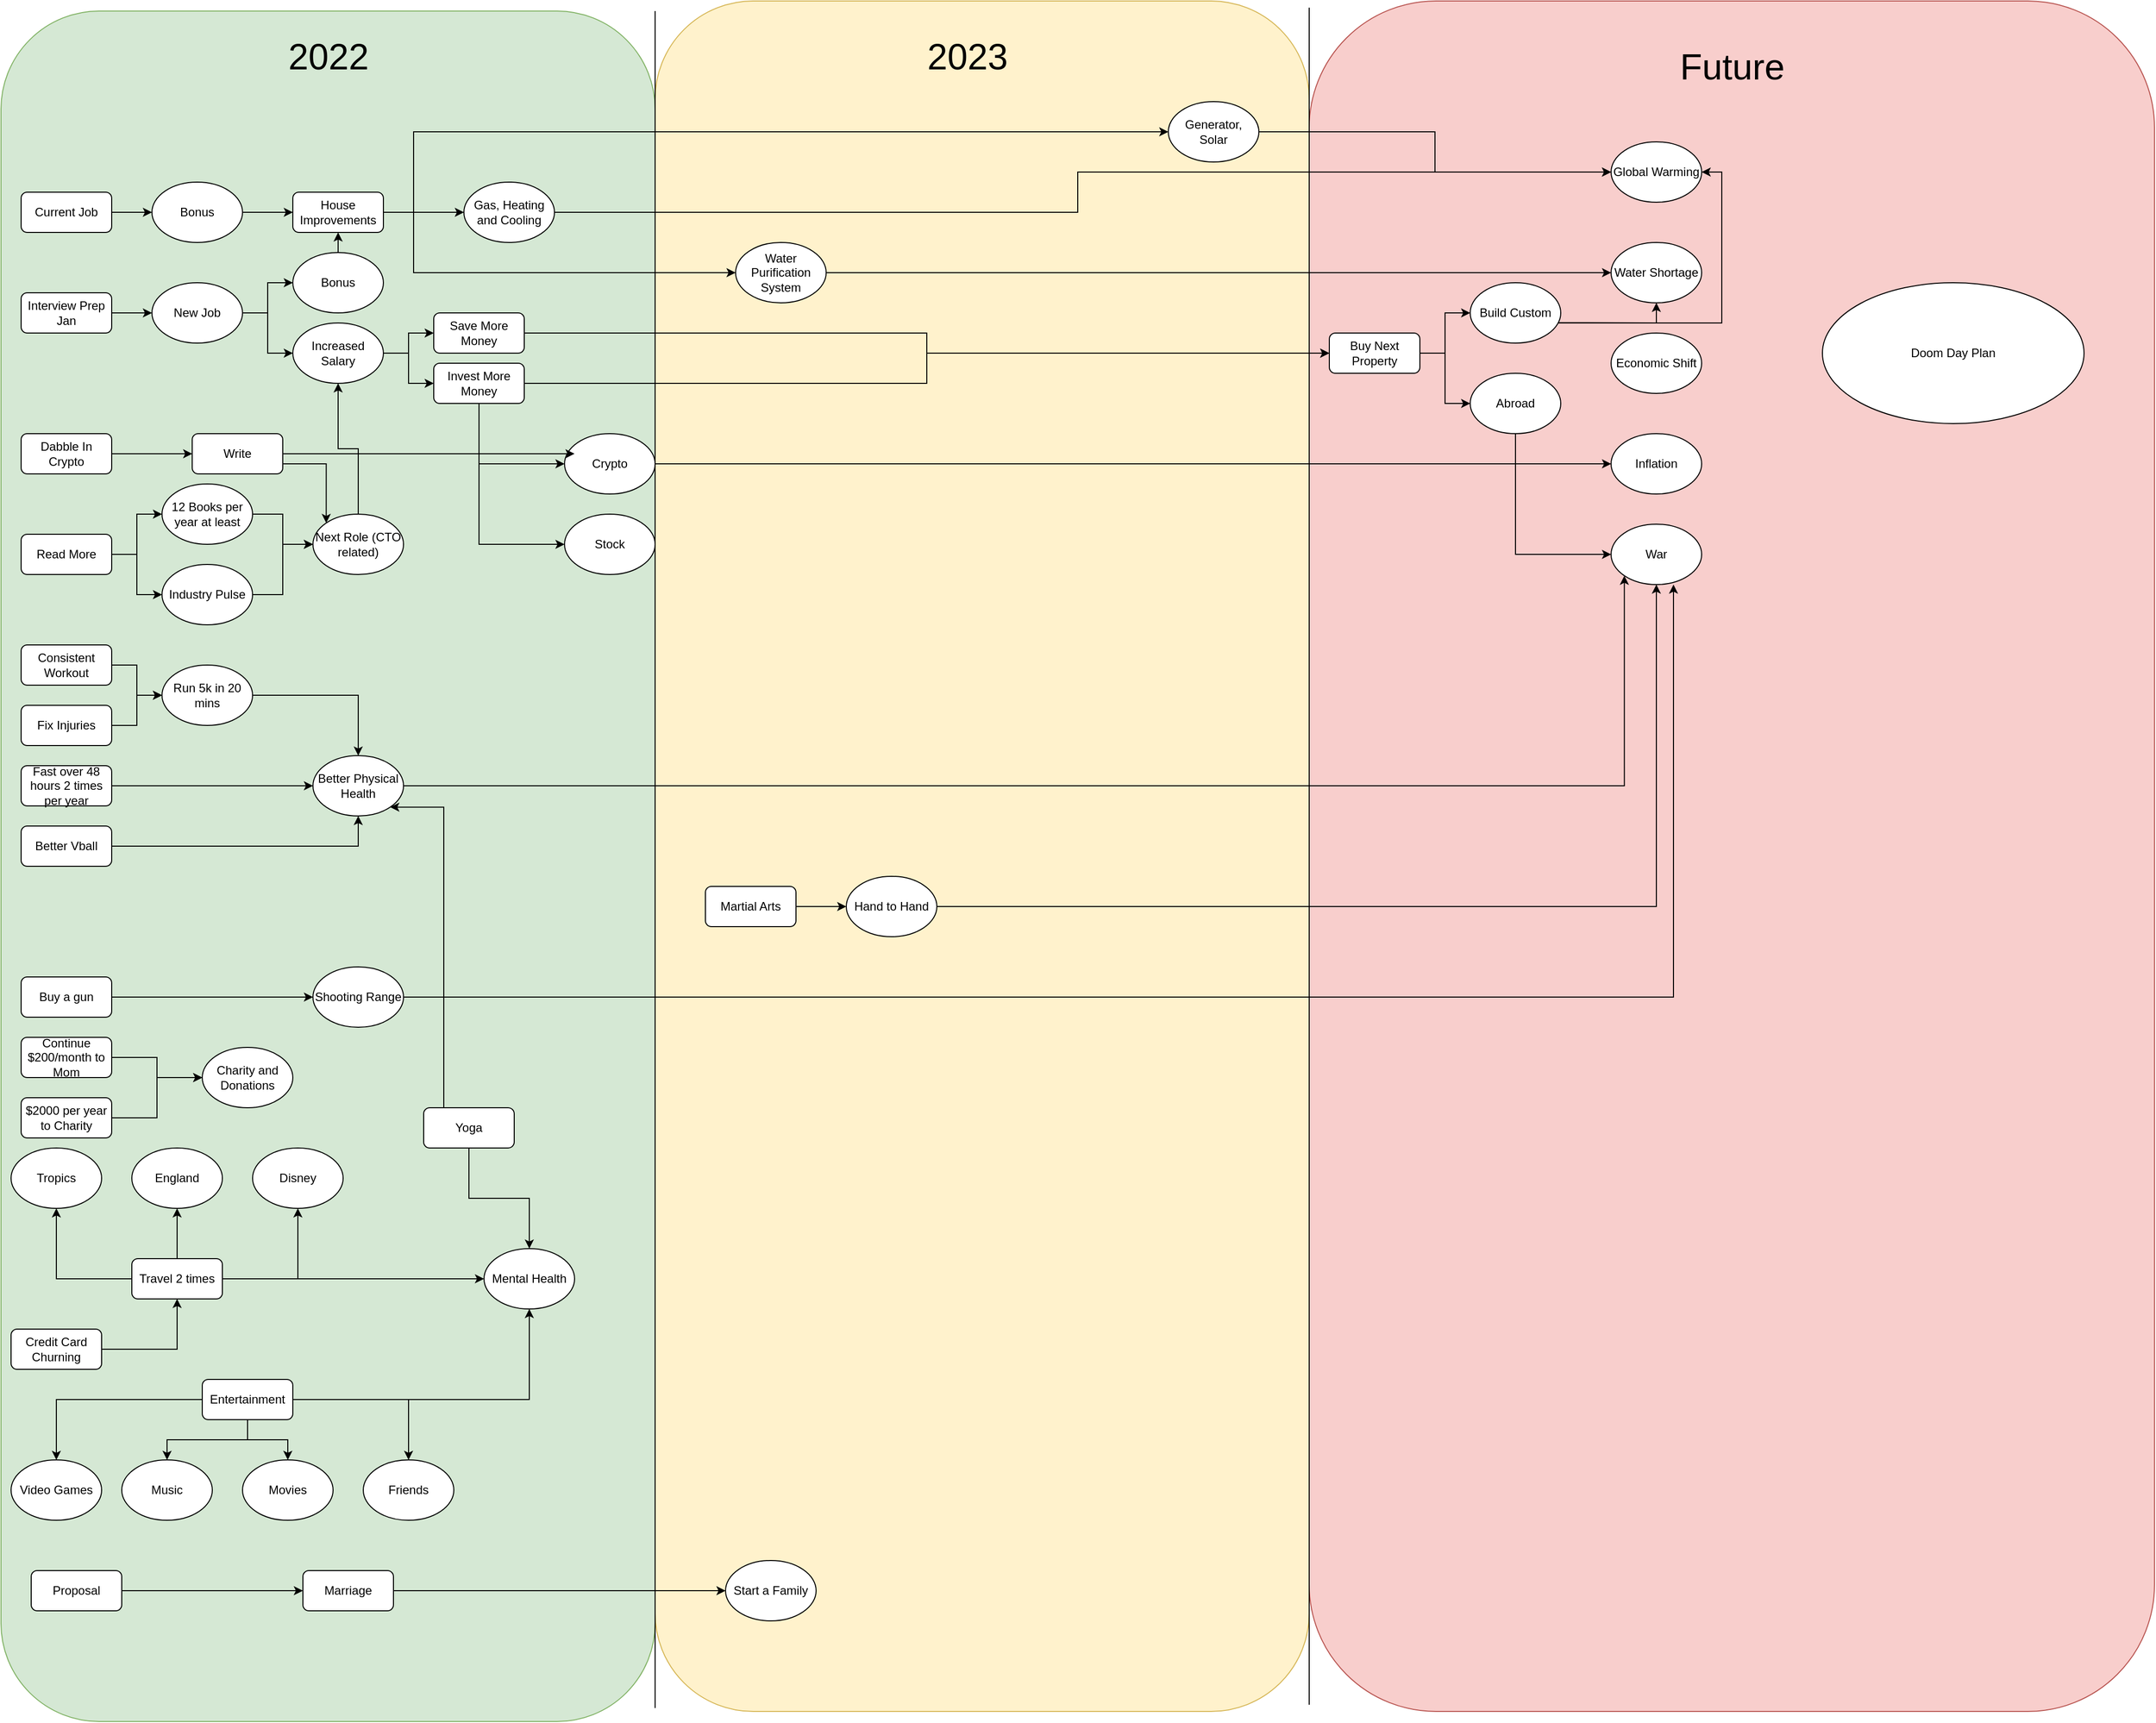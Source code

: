 <mxfile version="16.1.2" type="github">
  <diagram id="29NIJwVER2qVtDaA8X9I" name="Page-1">
    <mxGraphModel dx="1294" dy="1763" grid="1" gridSize="10" guides="1" tooltips="1" connect="1" arrows="1" fold="1" page="1" pageScale="1" pageWidth="850" pageHeight="1100" math="0" shadow="0">
      <root>
        <mxCell id="0" />
        <mxCell id="1" parent="0" />
        <mxCell id="kGxBxlIGUOEUOIpiZbDs-142" value="" style="rounded=1;whiteSpace=wrap;html=1;fontSize=36;fillColor=#f8cecc;strokeColor=#b85450;" vertex="1" parent="1">
          <mxGeometry x="1300" y="-170" width="840" height="1700" as="geometry" />
        </mxCell>
        <mxCell id="kGxBxlIGUOEUOIpiZbDs-140" value="" style="rounded=1;whiteSpace=wrap;html=1;fontSize=36;fillColor=#fff2cc;strokeColor=#d6b656;" vertex="1" parent="1">
          <mxGeometry x="650" y="-170" width="650" height="1700" as="geometry" />
        </mxCell>
        <mxCell id="kGxBxlIGUOEUOIpiZbDs-139" value="" style="rounded=1;whiteSpace=wrap;html=1;fontSize=36;fillColor=#d5e8d4;strokeColor=#82b366;" vertex="1" parent="1">
          <mxGeometry y="-160" width="650" height="1700" as="geometry" />
        </mxCell>
        <mxCell id="kGxBxlIGUOEUOIpiZbDs-7" style="edgeStyle=orthogonalEdgeStyle;rounded=0;orthogonalLoop=1;jettySize=auto;html=1;entryX=0;entryY=0.5;entryDx=0;entryDy=0;" edge="1" parent="1" source="kGxBxlIGUOEUOIpiZbDs-2" target="kGxBxlIGUOEUOIpiZbDs-3">
          <mxGeometry relative="1" as="geometry" />
        </mxCell>
        <mxCell id="kGxBxlIGUOEUOIpiZbDs-2" value="Current Job" style="rounded=1;whiteSpace=wrap;html=1;" vertex="1" parent="1">
          <mxGeometry x="20" y="20" width="90" height="40" as="geometry" />
        </mxCell>
        <mxCell id="kGxBxlIGUOEUOIpiZbDs-13" style="edgeStyle=orthogonalEdgeStyle;rounded=0;orthogonalLoop=1;jettySize=auto;html=1;entryX=0;entryY=0.5;entryDx=0;entryDy=0;" edge="1" parent="1" source="kGxBxlIGUOEUOIpiZbDs-3" target="kGxBxlIGUOEUOIpiZbDs-12">
          <mxGeometry relative="1" as="geometry" />
        </mxCell>
        <mxCell id="kGxBxlIGUOEUOIpiZbDs-3" value="Bonus" style="ellipse;whiteSpace=wrap;html=1;" vertex="1" parent="1">
          <mxGeometry x="150" y="10" width="90" height="60" as="geometry" />
        </mxCell>
        <mxCell id="kGxBxlIGUOEUOIpiZbDs-6" style="edgeStyle=orthogonalEdgeStyle;rounded=0;orthogonalLoop=1;jettySize=auto;html=1;entryX=0;entryY=0.5;entryDx=0;entryDy=0;" edge="1" parent="1" source="kGxBxlIGUOEUOIpiZbDs-4" target="kGxBxlIGUOEUOIpiZbDs-5">
          <mxGeometry relative="1" as="geometry" />
        </mxCell>
        <mxCell id="kGxBxlIGUOEUOIpiZbDs-4" value="Interview Prep Jan" style="rounded=1;whiteSpace=wrap;html=1;" vertex="1" parent="1">
          <mxGeometry x="20" y="120" width="90" height="40" as="geometry" />
        </mxCell>
        <mxCell id="kGxBxlIGUOEUOIpiZbDs-10" style="edgeStyle=orthogonalEdgeStyle;rounded=0;orthogonalLoop=1;jettySize=auto;html=1;" edge="1" parent="1" source="kGxBxlIGUOEUOIpiZbDs-5" target="kGxBxlIGUOEUOIpiZbDs-8">
          <mxGeometry relative="1" as="geometry" />
        </mxCell>
        <mxCell id="kGxBxlIGUOEUOIpiZbDs-11" style="edgeStyle=orthogonalEdgeStyle;rounded=0;orthogonalLoop=1;jettySize=auto;html=1;" edge="1" parent="1" source="kGxBxlIGUOEUOIpiZbDs-5" target="kGxBxlIGUOEUOIpiZbDs-9">
          <mxGeometry relative="1" as="geometry" />
        </mxCell>
        <mxCell id="kGxBxlIGUOEUOIpiZbDs-5" value="New Job" style="ellipse;whiteSpace=wrap;html=1;" vertex="1" parent="1">
          <mxGeometry x="150" y="110" width="90" height="60" as="geometry" />
        </mxCell>
        <mxCell id="kGxBxlIGUOEUOIpiZbDs-8" value="Bonus" style="ellipse;whiteSpace=wrap;html=1;" vertex="1" parent="1">
          <mxGeometry x="290" y="80" width="90" height="60" as="geometry" />
        </mxCell>
        <mxCell id="kGxBxlIGUOEUOIpiZbDs-30" style="edgeStyle=orthogonalEdgeStyle;rounded=0;orthogonalLoop=1;jettySize=auto;html=1;entryX=0;entryY=0.5;entryDx=0;entryDy=0;" edge="1" parent="1" source="kGxBxlIGUOEUOIpiZbDs-9" target="kGxBxlIGUOEUOIpiZbDs-22">
          <mxGeometry relative="1" as="geometry" />
        </mxCell>
        <mxCell id="kGxBxlIGUOEUOIpiZbDs-31" style="edgeStyle=orthogonalEdgeStyle;rounded=0;orthogonalLoop=1;jettySize=auto;html=1;entryX=0;entryY=0.5;entryDx=0;entryDy=0;" edge="1" parent="1" source="kGxBxlIGUOEUOIpiZbDs-9" target="kGxBxlIGUOEUOIpiZbDs-23">
          <mxGeometry relative="1" as="geometry" />
        </mxCell>
        <mxCell id="kGxBxlIGUOEUOIpiZbDs-9" value="Increased Salary" style="ellipse;whiteSpace=wrap;html=1;" vertex="1" parent="1">
          <mxGeometry x="290" y="150" width="90" height="60" as="geometry" />
        </mxCell>
        <mxCell id="kGxBxlIGUOEUOIpiZbDs-17" style="edgeStyle=orthogonalEdgeStyle;rounded=0;orthogonalLoop=1;jettySize=auto;html=1;entryX=0;entryY=0.5;entryDx=0;entryDy=0;" edge="1" parent="1" source="kGxBxlIGUOEUOIpiZbDs-12" target="kGxBxlIGUOEUOIpiZbDs-14">
          <mxGeometry relative="1" as="geometry" />
        </mxCell>
        <mxCell id="kGxBxlIGUOEUOIpiZbDs-136" style="edgeStyle=orthogonalEdgeStyle;rounded=0;orthogonalLoop=1;jettySize=auto;html=1;entryX=0;entryY=0.5;entryDx=0;entryDy=0;" edge="1" parent="1" source="kGxBxlIGUOEUOIpiZbDs-12" target="kGxBxlIGUOEUOIpiZbDs-15">
          <mxGeometry relative="1" as="geometry">
            <Array as="points">
              <mxPoint x="410" y="40" />
              <mxPoint x="410" y="-40" />
            </Array>
          </mxGeometry>
        </mxCell>
        <mxCell id="kGxBxlIGUOEUOIpiZbDs-146" style="edgeStyle=orthogonalEdgeStyle;rounded=0;orthogonalLoop=1;jettySize=auto;html=1;entryX=0;entryY=0.5;entryDx=0;entryDy=0;fontSize=36;" edge="1" parent="1" source="kGxBxlIGUOEUOIpiZbDs-12" target="kGxBxlIGUOEUOIpiZbDs-49">
          <mxGeometry relative="1" as="geometry">
            <Array as="points">
              <mxPoint x="410" y="40" />
              <mxPoint x="410" y="100" />
            </Array>
          </mxGeometry>
        </mxCell>
        <mxCell id="kGxBxlIGUOEUOIpiZbDs-12" value="House Improvements" style="rounded=1;whiteSpace=wrap;html=1;" vertex="1" parent="1">
          <mxGeometry x="290" y="20" width="90" height="40" as="geometry" />
        </mxCell>
        <mxCell id="kGxBxlIGUOEUOIpiZbDs-52" style="edgeStyle=orthogonalEdgeStyle;rounded=0;orthogonalLoop=1;jettySize=auto;html=1;entryX=0;entryY=0.5;entryDx=0;entryDy=0;" edge="1" parent="1" source="kGxBxlIGUOEUOIpiZbDs-14" target="kGxBxlIGUOEUOIpiZbDs-35">
          <mxGeometry relative="1" as="geometry">
            <Array as="points">
              <mxPoint x="1070" y="40" />
              <mxPoint x="1070" />
            </Array>
          </mxGeometry>
        </mxCell>
        <mxCell id="kGxBxlIGUOEUOIpiZbDs-14" value="Gas, Heating and Cooling" style="ellipse;whiteSpace=wrap;html=1;" vertex="1" parent="1">
          <mxGeometry x="460" y="10" width="90" height="60" as="geometry" />
        </mxCell>
        <mxCell id="kGxBxlIGUOEUOIpiZbDs-145" style="edgeStyle=orthogonalEdgeStyle;rounded=0;orthogonalLoop=1;jettySize=auto;html=1;entryX=0;entryY=0.5;entryDx=0;entryDy=0;fontSize=36;" edge="1" parent="1" source="kGxBxlIGUOEUOIpiZbDs-15" target="kGxBxlIGUOEUOIpiZbDs-35">
          <mxGeometry relative="1" as="geometry" />
        </mxCell>
        <mxCell id="kGxBxlIGUOEUOIpiZbDs-15" value="Generator, Solar" style="ellipse;whiteSpace=wrap;html=1;" vertex="1" parent="1">
          <mxGeometry x="1160" y="-70" width="90" height="60" as="geometry" />
        </mxCell>
        <mxCell id="kGxBxlIGUOEUOIpiZbDs-18" value="Doom Day Plan" style="ellipse;whiteSpace=wrap;html=1;" vertex="1" parent="1">
          <mxGeometry x="1810" y="110" width="260" height="140" as="geometry" />
        </mxCell>
        <mxCell id="kGxBxlIGUOEUOIpiZbDs-33" style="edgeStyle=orthogonalEdgeStyle;rounded=0;orthogonalLoop=1;jettySize=auto;html=1;entryX=0;entryY=0.5;entryDx=0;entryDy=0;" edge="1" parent="1" source="kGxBxlIGUOEUOIpiZbDs-22" target="kGxBxlIGUOEUOIpiZbDs-25">
          <mxGeometry relative="1" as="geometry" />
        </mxCell>
        <mxCell id="kGxBxlIGUOEUOIpiZbDs-22" value="Save More Money" style="rounded=1;whiteSpace=wrap;html=1;" vertex="1" parent="1">
          <mxGeometry x="430" y="140" width="90" height="40" as="geometry" />
        </mxCell>
        <mxCell id="kGxBxlIGUOEUOIpiZbDs-34" style="edgeStyle=orthogonalEdgeStyle;rounded=0;orthogonalLoop=1;jettySize=auto;html=1;entryX=0;entryY=0.5;entryDx=0;entryDy=0;" edge="1" parent="1" source="kGxBxlIGUOEUOIpiZbDs-23" target="kGxBxlIGUOEUOIpiZbDs-25">
          <mxGeometry relative="1" as="geometry" />
        </mxCell>
        <mxCell id="kGxBxlIGUOEUOIpiZbDs-41" style="edgeStyle=orthogonalEdgeStyle;rounded=0;orthogonalLoop=1;jettySize=auto;html=1;entryX=0;entryY=0.5;entryDx=0;entryDy=0;exitX=0.5;exitY=1;exitDx=0;exitDy=0;" edge="1" parent="1" source="kGxBxlIGUOEUOIpiZbDs-23" target="kGxBxlIGUOEUOIpiZbDs-40">
          <mxGeometry relative="1" as="geometry" />
        </mxCell>
        <mxCell id="kGxBxlIGUOEUOIpiZbDs-43" style="edgeStyle=orthogonalEdgeStyle;rounded=0;orthogonalLoop=1;jettySize=auto;html=1;entryX=0;entryY=0.5;entryDx=0;entryDy=0;exitX=0.5;exitY=1;exitDx=0;exitDy=0;" edge="1" parent="1" source="kGxBxlIGUOEUOIpiZbDs-23" target="kGxBxlIGUOEUOIpiZbDs-42">
          <mxGeometry relative="1" as="geometry" />
        </mxCell>
        <mxCell id="kGxBxlIGUOEUOIpiZbDs-23" value="Invest More Money" style="rounded=1;whiteSpace=wrap;html=1;" vertex="1" parent="1">
          <mxGeometry x="430" y="190" width="90" height="40" as="geometry" />
        </mxCell>
        <mxCell id="kGxBxlIGUOEUOIpiZbDs-24" value="" style="endArrow=classic;html=1;rounded=0;exitX=0.5;exitY=0;exitDx=0;exitDy=0;entryX=0.5;entryY=1;entryDx=0;entryDy=0;" edge="1" parent="1" source="kGxBxlIGUOEUOIpiZbDs-8" target="kGxBxlIGUOEUOIpiZbDs-12">
          <mxGeometry width="50" height="50" relative="1" as="geometry">
            <mxPoint x="530" y="230" as="sourcePoint" />
            <mxPoint x="580" y="180" as="targetPoint" />
          </mxGeometry>
        </mxCell>
        <mxCell id="kGxBxlIGUOEUOIpiZbDs-28" style="edgeStyle=orthogonalEdgeStyle;rounded=0;orthogonalLoop=1;jettySize=auto;html=1;entryX=0;entryY=0.5;entryDx=0;entryDy=0;" edge="1" parent="1" source="kGxBxlIGUOEUOIpiZbDs-25" target="kGxBxlIGUOEUOIpiZbDs-27">
          <mxGeometry relative="1" as="geometry" />
        </mxCell>
        <mxCell id="kGxBxlIGUOEUOIpiZbDs-32" style="edgeStyle=orthogonalEdgeStyle;rounded=0;orthogonalLoop=1;jettySize=auto;html=1;entryX=0;entryY=0.5;entryDx=0;entryDy=0;" edge="1" parent="1" source="kGxBxlIGUOEUOIpiZbDs-25" target="kGxBxlIGUOEUOIpiZbDs-26">
          <mxGeometry relative="1" as="geometry" />
        </mxCell>
        <mxCell id="kGxBxlIGUOEUOIpiZbDs-25" value="Buy Next Property" style="rounded=1;whiteSpace=wrap;html=1;" vertex="1" parent="1">
          <mxGeometry x="1320" y="160" width="90" height="40" as="geometry" />
        </mxCell>
        <mxCell id="kGxBxlIGUOEUOIpiZbDs-147" style="edgeStyle=orthogonalEdgeStyle;rounded=0;orthogonalLoop=1;jettySize=auto;html=1;entryX=0.5;entryY=1;entryDx=0;entryDy=0;fontSize=36;exitX=0.982;exitY=0.662;exitDx=0;exitDy=0;exitPerimeter=0;" edge="1" parent="1" source="kGxBxlIGUOEUOIpiZbDs-26" target="kGxBxlIGUOEUOIpiZbDs-36">
          <mxGeometry relative="1" as="geometry" />
        </mxCell>
        <mxCell id="kGxBxlIGUOEUOIpiZbDs-148" style="edgeStyle=orthogonalEdgeStyle;rounded=0;orthogonalLoop=1;jettySize=auto;html=1;entryX=1;entryY=0.5;entryDx=0;entryDy=0;fontSize=36;" edge="1" parent="1" source="kGxBxlIGUOEUOIpiZbDs-26" target="kGxBxlIGUOEUOIpiZbDs-35">
          <mxGeometry relative="1" as="geometry">
            <Array as="points">
              <mxPoint x="1710" y="150" />
              <mxPoint x="1710" />
            </Array>
          </mxGeometry>
        </mxCell>
        <mxCell id="kGxBxlIGUOEUOIpiZbDs-26" value="Build Custom" style="ellipse;whiteSpace=wrap;html=1;" vertex="1" parent="1">
          <mxGeometry x="1460" y="110" width="90" height="60" as="geometry" />
        </mxCell>
        <mxCell id="kGxBxlIGUOEUOIpiZbDs-53" style="edgeStyle=orthogonalEdgeStyle;rounded=0;orthogonalLoop=1;jettySize=auto;html=1;entryX=0;entryY=0.5;entryDx=0;entryDy=0;exitX=0.5;exitY=1;exitDx=0;exitDy=0;" edge="1" parent="1" source="kGxBxlIGUOEUOIpiZbDs-27" target="kGxBxlIGUOEUOIpiZbDs-37">
          <mxGeometry relative="1" as="geometry" />
        </mxCell>
        <mxCell id="kGxBxlIGUOEUOIpiZbDs-27" value="Abroad" style="ellipse;whiteSpace=wrap;html=1;" vertex="1" parent="1">
          <mxGeometry x="1460" y="200" width="90" height="60" as="geometry" />
        </mxCell>
        <mxCell id="kGxBxlIGUOEUOIpiZbDs-35" value="Global Warming" style="ellipse;whiteSpace=wrap;html=1;" vertex="1" parent="1">
          <mxGeometry x="1600" y="-30" width="90" height="60" as="geometry" />
        </mxCell>
        <mxCell id="kGxBxlIGUOEUOIpiZbDs-36" value="Water Shortage" style="ellipse;whiteSpace=wrap;html=1;" vertex="1" parent="1">
          <mxGeometry x="1600" y="70" width="90" height="60" as="geometry" />
        </mxCell>
        <mxCell id="kGxBxlIGUOEUOIpiZbDs-37" value="War" style="ellipse;whiteSpace=wrap;html=1;" vertex="1" parent="1">
          <mxGeometry x="1600" y="350" width="90" height="60" as="geometry" />
        </mxCell>
        <mxCell id="kGxBxlIGUOEUOIpiZbDs-38" value="Inflation" style="ellipse;whiteSpace=wrap;html=1;" vertex="1" parent="1">
          <mxGeometry x="1600" y="260" width="90" height="60" as="geometry" />
        </mxCell>
        <mxCell id="kGxBxlIGUOEUOIpiZbDs-46" style="edgeStyle=orthogonalEdgeStyle;rounded=0;orthogonalLoop=1;jettySize=auto;html=1;" edge="1" parent="1" source="kGxBxlIGUOEUOIpiZbDs-40" target="kGxBxlIGUOEUOIpiZbDs-38">
          <mxGeometry relative="1" as="geometry" />
        </mxCell>
        <mxCell id="kGxBxlIGUOEUOIpiZbDs-40" value="Crypto" style="ellipse;whiteSpace=wrap;html=1;" vertex="1" parent="1">
          <mxGeometry x="560" y="260" width="90" height="60" as="geometry" />
        </mxCell>
        <mxCell id="kGxBxlIGUOEUOIpiZbDs-42" value="Stock" style="ellipse;whiteSpace=wrap;html=1;" vertex="1" parent="1">
          <mxGeometry x="560" y="340" width="90" height="60" as="geometry" />
        </mxCell>
        <mxCell id="kGxBxlIGUOEUOIpiZbDs-44" value="Economic Shift" style="ellipse;whiteSpace=wrap;html=1;" vertex="1" parent="1">
          <mxGeometry x="1600" y="160" width="90" height="60" as="geometry" />
        </mxCell>
        <mxCell id="kGxBxlIGUOEUOIpiZbDs-51" style="edgeStyle=orthogonalEdgeStyle;rounded=0;orthogonalLoop=1;jettySize=auto;html=1;" edge="1" parent="1" source="kGxBxlIGUOEUOIpiZbDs-49" target="kGxBxlIGUOEUOIpiZbDs-36">
          <mxGeometry relative="1" as="geometry" />
        </mxCell>
        <mxCell id="kGxBxlIGUOEUOIpiZbDs-49" value="Water Purification System" style="ellipse;whiteSpace=wrap;html=1;" vertex="1" parent="1">
          <mxGeometry x="730" y="70" width="90" height="60" as="geometry" />
        </mxCell>
        <mxCell id="kGxBxlIGUOEUOIpiZbDs-65" style="edgeStyle=orthogonalEdgeStyle;rounded=0;orthogonalLoop=1;jettySize=auto;html=1;" edge="1" parent="1" source="kGxBxlIGUOEUOIpiZbDs-59" target="kGxBxlIGUOEUOIpiZbDs-61">
          <mxGeometry relative="1" as="geometry" />
        </mxCell>
        <mxCell id="kGxBxlIGUOEUOIpiZbDs-59" value="Dabble In Crypto" style="rounded=1;whiteSpace=wrap;html=1;" vertex="1" parent="1">
          <mxGeometry x="20" y="260" width="90" height="40" as="geometry" />
        </mxCell>
        <mxCell id="kGxBxlIGUOEUOIpiZbDs-71" style="edgeStyle=orthogonalEdgeStyle;rounded=0;orthogonalLoop=1;jettySize=auto;html=1;entryX=0;entryY=0.5;entryDx=0;entryDy=0;" edge="1" parent="1" source="kGxBxlIGUOEUOIpiZbDs-60" target="kGxBxlIGUOEUOIpiZbDs-69">
          <mxGeometry relative="1" as="geometry" />
        </mxCell>
        <mxCell id="kGxBxlIGUOEUOIpiZbDs-72" style="edgeStyle=orthogonalEdgeStyle;rounded=0;orthogonalLoop=1;jettySize=auto;html=1;entryX=0;entryY=0.5;entryDx=0;entryDy=0;" edge="1" parent="1" source="kGxBxlIGUOEUOIpiZbDs-60" target="kGxBxlIGUOEUOIpiZbDs-70">
          <mxGeometry relative="1" as="geometry" />
        </mxCell>
        <mxCell id="kGxBxlIGUOEUOIpiZbDs-60" value="Read More" style="rounded=1;whiteSpace=wrap;html=1;" vertex="1" parent="1">
          <mxGeometry x="20" y="360" width="90" height="40" as="geometry" />
        </mxCell>
        <mxCell id="kGxBxlIGUOEUOIpiZbDs-67" style="edgeStyle=orthogonalEdgeStyle;rounded=0;orthogonalLoop=1;jettySize=auto;html=1;entryX=0.111;entryY=0.333;entryDx=0;entryDy=0;entryPerimeter=0;" edge="1" parent="1" source="kGxBxlIGUOEUOIpiZbDs-61" target="kGxBxlIGUOEUOIpiZbDs-40">
          <mxGeometry relative="1" as="geometry" />
        </mxCell>
        <mxCell id="kGxBxlIGUOEUOIpiZbDs-75" style="edgeStyle=orthogonalEdgeStyle;rounded=0;orthogonalLoop=1;jettySize=auto;html=1;entryX=0;entryY=0;entryDx=0;entryDy=0;exitX=1;exitY=0.75;exitDx=0;exitDy=0;" edge="1" parent="1" source="kGxBxlIGUOEUOIpiZbDs-61" target="kGxBxlIGUOEUOIpiZbDs-63">
          <mxGeometry relative="1" as="geometry" />
        </mxCell>
        <mxCell id="kGxBxlIGUOEUOIpiZbDs-61" value="Write" style="rounded=1;whiteSpace=wrap;html=1;" vertex="1" parent="1">
          <mxGeometry x="190" y="260" width="90" height="40" as="geometry" />
        </mxCell>
        <mxCell id="kGxBxlIGUOEUOIpiZbDs-64" style="edgeStyle=orthogonalEdgeStyle;rounded=0;orthogonalLoop=1;jettySize=auto;html=1;entryX=0.5;entryY=1;entryDx=0;entryDy=0;" edge="1" parent="1" source="kGxBxlIGUOEUOIpiZbDs-63" target="kGxBxlIGUOEUOIpiZbDs-9">
          <mxGeometry relative="1" as="geometry" />
        </mxCell>
        <mxCell id="kGxBxlIGUOEUOIpiZbDs-63" value="Next Role (CTO related)" style="ellipse;whiteSpace=wrap;html=1;" vertex="1" parent="1">
          <mxGeometry x="310" y="340" width="90" height="60" as="geometry" />
        </mxCell>
        <mxCell id="kGxBxlIGUOEUOIpiZbDs-73" style="edgeStyle=orthogonalEdgeStyle;rounded=0;orthogonalLoop=1;jettySize=auto;html=1;" edge="1" parent="1" source="kGxBxlIGUOEUOIpiZbDs-69" target="kGxBxlIGUOEUOIpiZbDs-63">
          <mxGeometry relative="1" as="geometry" />
        </mxCell>
        <mxCell id="kGxBxlIGUOEUOIpiZbDs-69" value="12 Books per year at least" style="ellipse;whiteSpace=wrap;html=1;" vertex="1" parent="1">
          <mxGeometry x="160" y="310" width="90" height="60" as="geometry" />
        </mxCell>
        <mxCell id="kGxBxlIGUOEUOIpiZbDs-74" style="edgeStyle=orthogonalEdgeStyle;rounded=0;orthogonalLoop=1;jettySize=auto;html=1;entryX=0;entryY=0.5;entryDx=0;entryDy=0;" edge="1" parent="1" source="kGxBxlIGUOEUOIpiZbDs-70" target="kGxBxlIGUOEUOIpiZbDs-63">
          <mxGeometry relative="1" as="geometry" />
        </mxCell>
        <mxCell id="kGxBxlIGUOEUOIpiZbDs-70" value="Industry Pulse" style="ellipse;whiteSpace=wrap;html=1;" vertex="1" parent="1">
          <mxGeometry x="160" y="390" width="90" height="60" as="geometry" />
        </mxCell>
        <mxCell id="kGxBxlIGUOEUOIpiZbDs-81" style="edgeStyle=orthogonalEdgeStyle;rounded=0;orthogonalLoop=1;jettySize=auto;html=1;entryX=0;entryY=0.5;entryDx=0;entryDy=0;" edge="1" parent="1" source="kGxBxlIGUOEUOIpiZbDs-76" target="kGxBxlIGUOEUOIpiZbDs-80">
          <mxGeometry relative="1" as="geometry" />
        </mxCell>
        <mxCell id="kGxBxlIGUOEUOIpiZbDs-76" value="Consistent Workout" style="rounded=1;whiteSpace=wrap;html=1;" vertex="1" parent="1">
          <mxGeometry x="20" y="470" width="90" height="40" as="geometry" />
        </mxCell>
        <mxCell id="kGxBxlIGUOEUOIpiZbDs-82" style="edgeStyle=orthogonalEdgeStyle;rounded=0;orthogonalLoop=1;jettySize=auto;html=1;entryX=0;entryY=0.5;entryDx=0;entryDy=0;" edge="1" parent="1" source="kGxBxlIGUOEUOIpiZbDs-77" target="kGxBxlIGUOEUOIpiZbDs-80">
          <mxGeometry relative="1" as="geometry" />
        </mxCell>
        <mxCell id="kGxBxlIGUOEUOIpiZbDs-77" value="Fix Injuries" style="rounded=1;whiteSpace=wrap;html=1;" vertex="1" parent="1">
          <mxGeometry x="20" y="530" width="90" height="40" as="geometry" />
        </mxCell>
        <mxCell id="kGxBxlIGUOEUOIpiZbDs-85" style="edgeStyle=orthogonalEdgeStyle;rounded=0;orthogonalLoop=1;jettySize=auto;html=1;entryX=0;entryY=0.5;entryDx=0;entryDy=0;" edge="1" parent="1" source="kGxBxlIGUOEUOIpiZbDs-78" target="kGxBxlIGUOEUOIpiZbDs-83">
          <mxGeometry relative="1" as="geometry" />
        </mxCell>
        <mxCell id="kGxBxlIGUOEUOIpiZbDs-78" value="Fast over 48 hours 2 times per year" style="rounded=1;whiteSpace=wrap;html=1;" vertex="1" parent="1">
          <mxGeometry x="20" y="590" width="90" height="40" as="geometry" />
        </mxCell>
        <mxCell id="kGxBxlIGUOEUOIpiZbDs-87" style="edgeStyle=orthogonalEdgeStyle;rounded=0;orthogonalLoop=1;jettySize=auto;html=1;entryX=0.5;entryY=1;entryDx=0;entryDy=0;" edge="1" parent="1" source="kGxBxlIGUOEUOIpiZbDs-79" target="kGxBxlIGUOEUOIpiZbDs-83">
          <mxGeometry relative="1" as="geometry" />
        </mxCell>
        <mxCell id="kGxBxlIGUOEUOIpiZbDs-79" value="Better Vball" style="rounded=1;whiteSpace=wrap;html=1;" vertex="1" parent="1">
          <mxGeometry x="20" y="650" width="90" height="40" as="geometry" />
        </mxCell>
        <mxCell id="kGxBxlIGUOEUOIpiZbDs-86" style="edgeStyle=orthogonalEdgeStyle;rounded=0;orthogonalLoop=1;jettySize=auto;html=1;entryX=0.5;entryY=0;entryDx=0;entryDy=0;" edge="1" parent="1" source="kGxBxlIGUOEUOIpiZbDs-80" target="kGxBxlIGUOEUOIpiZbDs-83">
          <mxGeometry relative="1" as="geometry" />
        </mxCell>
        <mxCell id="kGxBxlIGUOEUOIpiZbDs-80" value="Run 5k in 20 mins" style="ellipse;whiteSpace=wrap;html=1;" vertex="1" parent="1">
          <mxGeometry x="160" y="490" width="90" height="60" as="geometry" />
        </mxCell>
        <mxCell id="kGxBxlIGUOEUOIpiZbDs-84" style="edgeStyle=orthogonalEdgeStyle;rounded=0;orthogonalLoop=1;jettySize=auto;html=1;entryX=0;entryY=1;entryDx=0;entryDy=0;" edge="1" parent="1" source="kGxBxlIGUOEUOIpiZbDs-83" target="kGxBxlIGUOEUOIpiZbDs-37">
          <mxGeometry relative="1" as="geometry" />
        </mxCell>
        <mxCell id="kGxBxlIGUOEUOIpiZbDs-83" value="Better Physical Health" style="ellipse;whiteSpace=wrap;html=1;" vertex="1" parent="1">
          <mxGeometry x="310" y="580" width="90" height="60" as="geometry" />
        </mxCell>
        <mxCell id="kGxBxlIGUOEUOIpiZbDs-90" style="edgeStyle=orthogonalEdgeStyle;rounded=0;orthogonalLoop=1;jettySize=auto;html=1;entryX=0;entryY=0.5;entryDx=0;entryDy=0;" edge="1" parent="1" source="kGxBxlIGUOEUOIpiZbDs-88" target="kGxBxlIGUOEUOIpiZbDs-89">
          <mxGeometry relative="1" as="geometry" />
        </mxCell>
        <mxCell id="kGxBxlIGUOEUOIpiZbDs-88" value="Buy a gun" style="rounded=1;whiteSpace=wrap;html=1;" vertex="1" parent="1">
          <mxGeometry x="20" y="800" width="90" height="40" as="geometry" />
        </mxCell>
        <mxCell id="kGxBxlIGUOEUOIpiZbDs-91" style="edgeStyle=orthogonalEdgeStyle;rounded=0;orthogonalLoop=1;jettySize=auto;html=1;entryX=0.689;entryY=1;entryDx=0;entryDy=0;entryPerimeter=0;" edge="1" parent="1" source="kGxBxlIGUOEUOIpiZbDs-89" target="kGxBxlIGUOEUOIpiZbDs-37">
          <mxGeometry relative="1" as="geometry" />
        </mxCell>
        <mxCell id="kGxBxlIGUOEUOIpiZbDs-89" value="Shooting Range" style="ellipse;whiteSpace=wrap;html=1;" vertex="1" parent="1">
          <mxGeometry x="310" y="790" width="90" height="60" as="geometry" />
        </mxCell>
        <mxCell id="kGxBxlIGUOEUOIpiZbDs-94" style="edgeStyle=orthogonalEdgeStyle;rounded=0;orthogonalLoop=1;jettySize=auto;html=1;entryX=0;entryY=0.5;entryDx=0;entryDy=0;" edge="1" parent="1" source="kGxBxlIGUOEUOIpiZbDs-92" target="kGxBxlIGUOEUOIpiZbDs-93">
          <mxGeometry relative="1" as="geometry" />
        </mxCell>
        <mxCell id="kGxBxlIGUOEUOIpiZbDs-92" value="Martial Arts" style="rounded=1;whiteSpace=wrap;html=1;" vertex="1" parent="1">
          <mxGeometry x="700" y="710" width="90" height="40" as="geometry" />
        </mxCell>
        <mxCell id="kGxBxlIGUOEUOIpiZbDs-95" style="edgeStyle=orthogonalEdgeStyle;rounded=0;orthogonalLoop=1;jettySize=auto;html=1;entryX=0.5;entryY=1;entryDx=0;entryDy=0;" edge="1" parent="1" source="kGxBxlIGUOEUOIpiZbDs-93" target="kGxBxlIGUOEUOIpiZbDs-37">
          <mxGeometry relative="1" as="geometry" />
        </mxCell>
        <mxCell id="kGxBxlIGUOEUOIpiZbDs-93" value="Hand to Hand" style="ellipse;whiteSpace=wrap;html=1;" vertex="1" parent="1">
          <mxGeometry x="840" y="700" width="90" height="60" as="geometry" />
        </mxCell>
        <mxCell id="kGxBxlIGUOEUOIpiZbDs-99" style="edgeStyle=orthogonalEdgeStyle;rounded=0;orthogonalLoop=1;jettySize=auto;html=1;entryX=0;entryY=0.5;entryDx=0;entryDy=0;" edge="1" parent="1" source="kGxBxlIGUOEUOIpiZbDs-96" target="kGxBxlIGUOEUOIpiZbDs-98">
          <mxGeometry relative="1" as="geometry" />
        </mxCell>
        <mxCell id="kGxBxlIGUOEUOIpiZbDs-96" value="Continue $200/month to Mom" style="rounded=1;whiteSpace=wrap;html=1;" vertex="1" parent="1">
          <mxGeometry x="20" y="860" width="90" height="40" as="geometry" />
        </mxCell>
        <mxCell id="kGxBxlIGUOEUOIpiZbDs-100" style="edgeStyle=orthogonalEdgeStyle;rounded=0;orthogonalLoop=1;jettySize=auto;html=1;entryX=0;entryY=0.5;entryDx=0;entryDy=0;" edge="1" parent="1" source="kGxBxlIGUOEUOIpiZbDs-97" target="kGxBxlIGUOEUOIpiZbDs-98">
          <mxGeometry relative="1" as="geometry" />
        </mxCell>
        <mxCell id="kGxBxlIGUOEUOIpiZbDs-97" value="$2000 per year to Charity" style="rounded=1;whiteSpace=wrap;html=1;" vertex="1" parent="1">
          <mxGeometry x="20" y="920" width="90" height="40" as="geometry" />
        </mxCell>
        <mxCell id="kGxBxlIGUOEUOIpiZbDs-98" value="Charity and Donations" style="ellipse;whiteSpace=wrap;html=1;" vertex="1" parent="1">
          <mxGeometry x="200" y="870" width="90" height="60" as="geometry" />
        </mxCell>
        <mxCell id="kGxBxlIGUOEUOIpiZbDs-111" style="edgeStyle=orthogonalEdgeStyle;rounded=0;orthogonalLoop=1;jettySize=auto;html=1;entryX=0.5;entryY=1;entryDx=0;entryDy=0;" edge="1" parent="1" source="kGxBxlIGUOEUOIpiZbDs-101" target="kGxBxlIGUOEUOIpiZbDs-106">
          <mxGeometry relative="1" as="geometry" />
        </mxCell>
        <mxCell id="kGxBxlIGUOEUOIpiZbDs-112" style="edgeStyle=orthogonalEdgeStyle;rounded=0;orthogonalLoop=1;jettySize=auto;html=1;entryX=0.5;entryY=1;entryDx=0;entryDy=0;" edge="1" parent="1" source="kGxBxlIGUOEUOIpiZbDs-101" target="kGxBxlIGUOEUOIpiZbDs-105">
          <mxGeometry relative="1" as="geometry" />
        </mxCell>
        <mxCell id="kGxBxlIGUOEUOIpiZbDs-113" style="edgeStyle=orthogonalEdgeStyle;rounded=0;orthogonalLoop=1;jettySize=auto;html=1;entryX=0.5;entryY=1;entryDx=0;entryDy=0;" edge="1" parent="1" source="kGxBxlIGUOEUOIpiZbDs-101" target="kGxBxlIGUOEUOIpiZbDs-104">
          <mxGeometry relative="1" as="geometry" />
        </mxCell>
        <mxCell id="kGxBxlIGUOEUOIpiZbDs-115" style="edgeStyle=orthogonalEdgeStyle;rounded=0;orthogonalLoop=1;jettySize=auto;html=1;entryX=0;entryY=0.5;entryDx=0;entryDy=0;" edge="1" parent="1" source="kGxBxlIGUOEUOIpiZbDs-101" target="kGxBxlIGUOEUOIpiZbDs-114">
          <mxGeometry relative="1" as="geometry" />
        </mxCell>
        <mxCell id="kGxBxlIGUOEUOIpiZbDs-101" value="Travel 2 times" style="rounded=1;whiteSpace=wrap;html=1;" vertex="1" parent="1">
          <mxGeometry x="130" y="1080" width="90" height="40" as="geometry" />
        </mxCell>
        <mxCell id="kGxBxlIGUOEUOIpiZbDs-103" style="edgeStyle=orthogonalEdgeStyle;rounded=0;orthogonalLoop=1;jettySize=auto;html=1;entryX=0.5;entryY=1;entryDx=0;entryDy=0;" edge="1" parent="1" source="kGxBxlIGUOEUOIpiZbDs-102" target="kGxBxlIGUOEUOIpiZbDs-101">
          <mxGeometry relative="1" as="geometry" />
        </mxCell>
        <mxCell id="kGxBxlIGUOEUOIpiZbDs-102" value="Credit Card Churning" style="rounded=1;whiteSpace=wrap;html=1;" vertex="1" parent="1">
          <mxGeometry x="10" y="1150" width="90" height="40" as="geometry" />
        </mxCell>
        <mxCell id="kGxBxlIGUOEUOIpiZbDs-104" value="England" style="ellipse;whiteSpace=wrap;html=1;" vertex="1" parent="1">
          <mxGeometry x="130" y="970" width="90" height="60" as="geometry" />
        </mxCell>
        <mxCell id="kGxBxlIGUOEUOIpiZbDs-105" value="Disney" style="ellipse;whiteSpace=wrap;html=1;" vertex="1" parent="1">
          <mxGeometry x="250" y="970" width="90" height="60" as="geometry" />
        </mxCell>
        <mxCell id="kGxBxlIGUOEUOIpiZbDs-106" value="Tropics" style="ellipse;whiteSpace=wrap;html=1;" vertex="1" parent="1">
          <mxGeometry x="10" y="970" width="90" height="60" as="geometry" />
        </mxCell>
        <mxCell id="kGxBxlIGUOEUOIpiZbDs-114" value="Mental Health" style="ellipse;whiteSpace=wrap;html=1;" vertex="1" parent="1">
          <mxGeometry x="480" y="1070" width="90" height="60" as="geometry" />
        </mxCell>
        <mxCell id="kGxBxlIGUOEUOIpiZbDs-117" style="edgeStyle=orthogonalEdgeStyle;rounded=0;orthogonalLoop=1;jettySize=auto;html=1;entryX=0.5;entryY=1;entryDx=0;entryDy=0;" edge="1" parent="1" source="kGxBxlIGUOEUOIpiZbDs-116" target="kGxBxlIGUOEUOIpiZbDs-114">
          <mxGeometry relative="1" as="geometry" />
        </mxCell>
        <mxCell id="kGxBxlIGUOEUOIpiZbDs-124" style="edgeStyle=orthogonalEdgeStyle;rounded=0;orthogonalLoop=1;jettySize=auto;html=1;entryX=0.5;entryY=0;entryDx=0;entryDy=0;" edge="1" parent="1" source="kGxBxlIGUOEUOIpiZbDs-116" target="kGxBxlIGUOEUOIpiZbDs-119">
          <mxGeometry relative="1" as="geometry" />
        </mxCell>
        <mxCell id="kGxBxlIGUOEUOIpiZbDs-125" style="edgeStyle=orthogonalEdgeStyle;rounded=0;orthogonalLoop=1;jettySize=auto;html=1;entryX=0.5;entryY=0;entryDx=0;entryDy=0;" edge="1" parent="1" source="kGxBxlIGUOEUOIpiZbDs-116" target="kGxBxlIGUOEUOIpiZbDs-120">
          <mxGeometry relative="1" as="geometry" />
        </mxCell>
        <mxCell id="kGxBxlIGUOEUOIpiZbDs-126" style="edgeStyle=orthogonalEdgeStyle;rounded=0;orthogonalLoop=1;jettySize=auto;html=1;entryX=0.5;entryY=0;entryDx=0;entryDy=0;" edge="1" parent="1" source="kGxBxlIGUOEUOIpiZbDs-116" target="kGxBxlIGUOEUOIpiZbDs-121">
          <mxGeometry relative="1" as="geometry" />
        </mxCell>
        <mxCell id="kGxBxlIGUOEUOIpiZbDs-127" style="edgeStyle=orthogonalEdgeStyle;rounded=0;orthogonalLoop=1;jettySize=auto;html=1;entryX=0.5;entryY=0;entryDx=0;entryDy=0;" edge="1" parent="1" source="kGxBxlIGUOEUOIpiZbDs-116" target="kGxBxlIGUOEUOIpiZbDs-122">
          <mxGeometry relative="1" as="geometry" />
        </mxCell>
        <mxCell id="kGxBxlIGUOEUOIpiZbDs-116" value="Entertainment" style="rounded=1;whiteSpace=wrap;html=1;" vertex="1" parent="1">
          <mxGeometry x="200" y="1200" width="90" height="40" as="geometry" />
        </mxCell>
        <mxCell id="kGxBxlIGUOEUOIpiZbDs-119" value="Video Games" style="ellipse;whiteSpace=wrap;html=1;" vertex="1" parent="1">
          <mxGeometry x="10" y="1280" width="90" height="60" as="geometry" />
        </mxCell>
        <mxCell id="kGxBxlIGUOEUOIpiZbDs-120" value="Music" style="ellipse;whiteSpace=wrap;html=1;" vertex="1" parent="1">
          <mxGeometry x="120" y="1280" width="90" height="60" as="geometry" />
        </mxCell>
        <mxCell id="kGxBxlIGUOEUOIpiZbDs-121" value="Movies" style="ellipse;whiteSpace=wrap;html=1;" vertex="1" parent="1">
          <mxGeometry x="240" y="1280" width="90" height="60" as="geometry" />
        </mxCell>
        <mxCell id="kGxBxlIGUOEUOIpiZbDs-122" value="Friends" style="ellipse;whiteSpace=wrap;html=1;" vertex="1" parent="1">
          <mxGeometry x="360" y="1280" width="90" height="60" as="geometry" />
        </mxCell>
        <mxCell id="kGxBxlIGUOEUOIpiZbDs-129" style="edgeStyle=orthogonalEdgeStyle;rounded=0;orthogonalLoop=1;jettySize=auto;html=1;entryX=0.5;entryY=0;entryDx=0;entryDy=0;" edge="1" parent="1" source="kGxBxlIGUOEUOIpiZbDs-128" target="kGxBxlIGUOEUOIpiZbDs-114">
          <mxGeometry relative="1" as="geometry" />
        </mxCell>
        <mxCell id="kGxBxlIGUOEUOIpiZbDs-130" style="edgeStyle=orthogonalEdgeStyle;rounded=0;orthogonalLoop=1;jettySize=auto;html=1;entryX=1;entryY=1;entryDx=0;entryDy=0;" edge="1" parent="1" source="kGxBxlIGUOEUOIpiZbDs-128" target="kGxBxlIGUOEUOIpiZbDs-83">
          <mxGeometry relative="1" as="geometry">
            <Array as="points">
              <mxPoint x="440" y="631" />
            </Array>
          </mxGeometry>
        </mxCell>
        <mxCell id="kGxBxlIGUOEUOIpiZbDs-128" value="Yoga" style="rounded=1;whiteSpace=wrap;html=1;" vertex="1" parent="1">
          <mxGeometry x="420" y="930" width="90" height="40" as="geometry" />
        </mxCell>
        <mxCell id="kGxBxlIGUOEUOIpiZbDs-131" value="Start a Family" style="ellipse;whiteSpace=wrap;html=1;" vertex="1" parent="1">
          <mxGeometry x="720" y="1380" width="90" height="60" as="geometry" />
        </mxCell>
        <mxCell id="kGxBxlIGUOEUOIpiZbDs-134" style="edgeStyle=orthogonalEdgeStyle;rounded=0;orthogonalLoop=1;jettySize=auto;html=1;entryX=0;entryY=0.5;entryDx=0;entryDy=0;" edge="1" parent="1" source="kGxBxlIGUOEUOIpiZbDs-132" target="kGxBxlIGUOEUOIpiZbDs-133">
          <mxGeometry relative="1" as="geometry" />
        </mxCell>
        <mxCell id="kGxBxlIGUOEUOIpiZbDs-132" value="Proposal" style="rounded=1;whiteSpace=wrap;html=1;" vertex="1" parent="1">
          <mxGeometry x="30" y="1390" width="90" height="40" as="geometry" />
        </mxCell>
        <mxCell id="kGxBxlIGUOEUOIpiZbDs-135" style="edgeStyle=orthogonalEdgeStyle;rounded=0;orthogonalLoop=1;jettySize=auto;html=1;entryX=0;entryY=0.5;entryDx=0;entryDy=0;" edge="1" parent="1" source="kGxBxlIGUOEUOIpiZbDs-133" target="kGxBxlIGUOEUOIpiZbDs-131">
          <mxGeometry relative="1" as="geometry" />
        </mxCell>
        <mxCell id="kGxBxlIGUOEUOIpiZbDs-133" value="Marriage" style="rounded=1;whiteSpace=wrap;html=1;" vertex="1" parent="1">
          <mxGeometry x="300" y="1390" width="90" height="40" as="geometry" />
        </mxCell>
        <mxCell id="kGxBxlIGUOEUOIpiZbDs-137" value="" style="endArrow=none;html=1;rounded=0;" edge="1" parent="1">
          <mxGeometry width="50" height="50" relative="1" as="geometry">
            <mxPoint x="650" y="1526.667" as="sourcePoint" />
            <mxPoint x="650" y="-160" as="targetPoint" />
          </mxGeometry>
        </mxCell>
        <mxCell id="kGxBxlIGUOEUOIpiZbDs-138" value="&lt;font style=&quot;font-size: 36px&quot;&gt;2022&lt;/font&gt;" style="text;html=1;align=center;verticalAlign=middle;resizable=0;points=[];autosize=1;strokeColor=none;fillColor=none;" vertex="1" parent="1">
          <mxGeometry x="275" y="-130" width="100" height="30" as="geometry" />
        </mxCell>
        <mxCell id="kGxBxlIGUOEUOIpiZbDs-141" value="&lt;font style=&quot;font-size: 36px&quot;&gt;2023&lt;/font&gt;" style="text;html=1;align=center;verticalAlign=middle;resizable=0;points=[];autosize=1;strokeColor=none;fillColor=none;" vertex="1" parent="1">
          <mxGeometry x="910" y="-130" width="100" height="30" as="geometry" />
        </mxCell>
        <mxCell id="kGxBxlIGUOEUOIpiZbDs-143" value="&lt;font style=&quot;font-size: 36px&quot;&gt;Future&lt;/font&gt;" style="text;html=1;align=center;verticalAlign=middle;resizable=0;points=[];autosize=1;strokeColor=none;fillColor=none;" vertex="1" parent="1">
          <mxGeometry x="1660" y="-120" width="120" height="30" as="geometry" />
        </mxCell>
        <mxCell id="kGxBxlIGUOEUOIpiZbDs-144" value="" style="endArrow=none;html=1;rounded=0;" edge="1" parent="1">
          <mxGeometry width="50" height="50" relative="1" as="geometry">
            <mxPoint x="1300" y="1523.337" as="sourcePoint" />
            <mxPoint x="1300" y="-163.33" as="targetPoint" />
          </mxGeometry>
        </mxCell>
      </root>
    </mxGraphModel>
  </diagram>
</mxfile>
